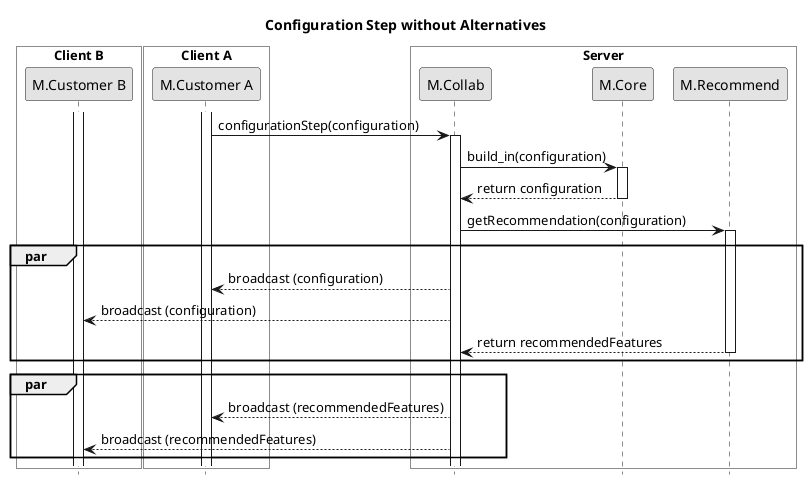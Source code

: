 @startuml
skinparam monochrome true
skinparam SequenceBoxBackgroundColor #ffffff
skinparam ParticipantPadding 5
skinparam shadowing false
hide footbox

title Configuration Step without Alternatives

box "Client B"
participant "M.Customer B"
end box

box "Client A"
participant "M.Customer A"
end box

box "Server"
participant M.Collab
participant M.Core
participant M.Recommend
end box

activate "M.Customer A"
activate "M.Customer B"

"M.Customer A" -> M.Collab: configurationStep(configuration)
activate M.Collab
M.Collab -> M.Core: build_in(configuration)
activate M.Core
M.Collab <-- M.Core: return configuration
deactivate M.Core
M.Collab -> M.Recommend : getRecommendation(configuration)
activate M.Recommend

par
    M.Collab --> "M.Customer A" : broadcast (configuration)
    M.Collab --> "M.Customer B" : broadcast (configuration)

    M.Collab <-- M.Recommend : return recommendedFeatures
    deactivate M.Recommend
end

par
    M.Collab --> "M.Customer A" : broadcast (recommendedFeatures)
    M.Collab --> "M.Customer B" : broadcast (recommendedFeatures)
end





@enduml